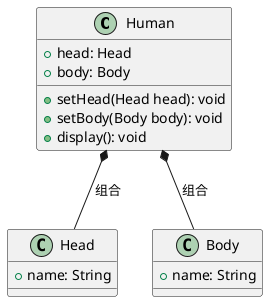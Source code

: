 @startuml
class Human {
    + head: Head
    + body: Body
    + setHead(Head head): void
    + setBody(Body body): void
    + display(): void
}

class Head {
    + name: String
}

class Body {
    + name: String
}

Human *-- Head : 组合
Human *-- Body : 组合
@enduml